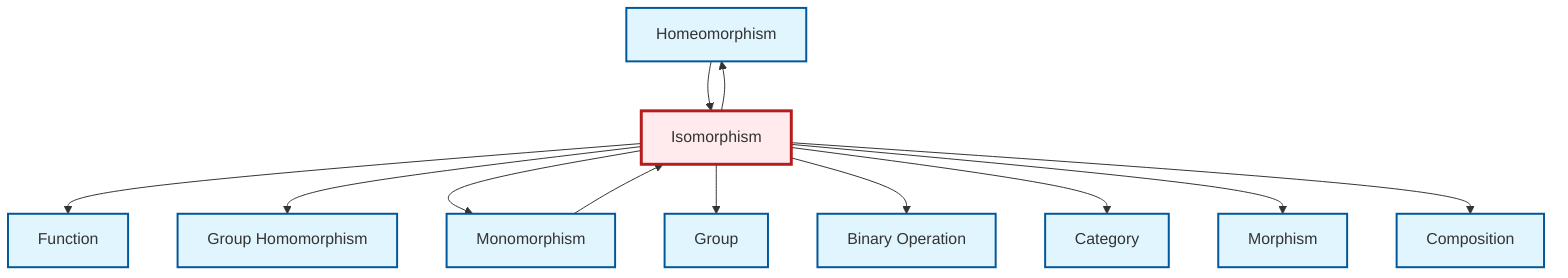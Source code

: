 graph TD
    classDef definition fill:#e1f5fe,stroke:#01579b,stroke-width:2px
    classDef theorem fill:#f3e5f5,stroke:#4a148c,stroke-width:2px
    classDef axiom fill:#fff3e0,stroke:#e65100,stroke-width:2px
    classDef example fill:#e8f5e9,stroke:#1b5e20,stroke-width:2px
    classDef current fill:#ffebee,stroke:#b71c1c,stroke-width:3px
    def-homeomorphism["Homeomorphism"]:::definition
    def-composition["Composition"]:::definition
    def-function["Function"]:::definition
    def-morphism["Morphism"]:::definition
    def-group["Group"]:::definition
    def-monomorphism["Monomorphism"]:::definition
    def-homomorphism["Group Homomorphism"]:::definition
    def-category["Category"]:::definition
    def-isomorphism["Isomorphism"]:::definition
    def-binary-operation["Binary Operation"]:::definition
    def-isomorphism --> def-function
    def-isomorphism --> def-homomorphism
    def-isomorphism --> def-monomorphism
    def-isomorphism --> def-group
    def-isomorphism --> def-binary-operation
    def-isomorphism --> def-category
    def-isomorphism --> def-morphism
    def-homeomorphism --> def-isomorphism
    def-monomorphism --> def-isomorphism
    def-isomorphism --> def-homeomorphism
    def-isomorphism --> def-composition
    class def-isomorphism current